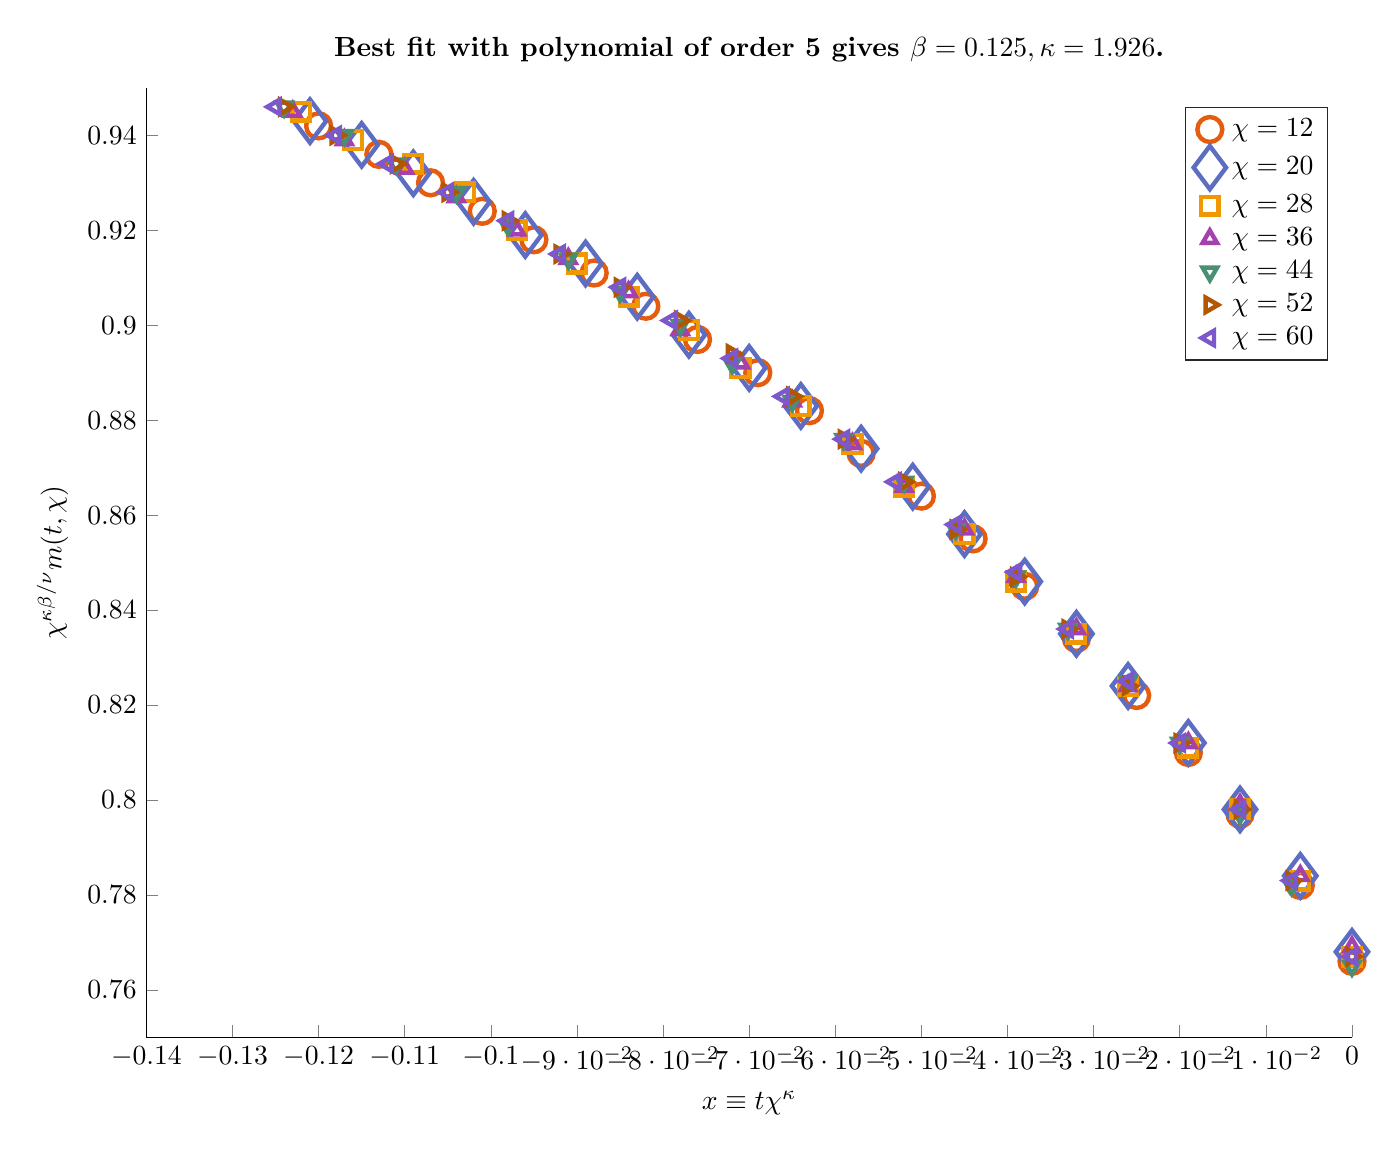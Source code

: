 % This file was created by matlab2tikz.
%
%The latest updates can be retrieved from
%  http://www.mathworks.com/matlabcentral/fileexchange/22022-matlab2tikz-matlab2tikz
%where you can also make suggestions and rate matlab2tikz.
%
\definecolor{mycolor1}{rgb}{0.9,0.36,0.054}%
\definecolor{mycolor2}{rgb}{0.365,0.428,0.758}%
\definecolor{mycolor3}{rgb}{0.945,0.594,0.0}%
\definecolor{mycolor4}{rgb}{0.646,0.253,0.685}%
\definecolor{mycolor5}{rgb}{0.286,0.56,0.451}%
\definecolor{mycolor6}{rgb}{0.7,0.336,0.0}%
\definecolor{mycolor7}{rgb}{0.491,0.345,0.8}%
%
\begin{tikzpicture}

\begin{axis}[%
width=6.028in,
height=4.747in,
at={(1.011in,0.649in)},
scale only axis,
xmin=-0.14,
xmax=0,
xlabel={$x \equiv t \chi^\kappa$},
ymin=0.75,
ymax=0.95,
ylabel={$\chi^{\kappa \beta / \nu} m(t, \chi)$},
axis background/.style={fill=white},
title style={font=\bfseries},
title={Best fit with polynomial of order 5 gives $\beta = 0.125, \kappa =  1.926$.},
axis x line*=bottom,
axis y line*=left,
legend style={legend cell align=left,align=left,draw=white!15!black}
]
\addplot [color=mycolor1,line width=1.6pt,mark size=4.5pt,only marks,mark=o,mark options={solid}]
  table[row sep=crcr]{%
-0.12	0.942\\
-0.113	0.936\\
-0.107	0.93\\
-0.101	0.924\\
-0.095	0.918\\
-0.088	0.911\\
-0.082	0.904\\
-0.076	0.897\\
-0.069	0.89\\
-0.063	0.882\\
-0.057	0.873\\
-0.05	0.864\\
-0.044	0.855\\
-0.038	0.845\\
-0.032	0.834\\
-0.025	0.822\\
-0.019	0.81\\
-0.013	0.797\\
-0.006	0.782\\
0	0.766\\
};
\addlegendentry{$\chi = 12$};

\addplot [color=mycolor2,line width=1.6pt,mark size=7.8pt,only marks,mark=diamond,mark options={solid}]
  table[row sep=crcr]{%
-0.121	0.943\\
-0.115	0.938\\
-0.109	0.932\\
-0.102	0.926\\
-0.096	0.919\\
-0.089	0.913\\
-0.083	0.906\\
-0.077	0.898\\
-0.07	0.891\\
-0.064	0.883\\
-0.057	0.874\\
-0.051	0.866\\
-0.045	0.856\\
-0.038	0.846\\
-0.032	0.835\\
-0.026	0.824\\
-0.019	0.812\\
-0.013	0.798\\
-0.006	0.784\\
0	0.768\\
};
\addlegendentry{$\chi = 20$};

\addplot [color=mycolor3,line width=1.6pt,mark size=3.2pt,only marks,mark=square,mark options={solid}]
  table[row sep=crcr]{%
-0.122	0.945\\
-0.116	0.939\\
-0.109	0.934\\
-0.103	0.928\\
-0.097	0.92\\
-0.09	0.913\\
-0.084	0.906\\
-0.077	0.899\\
-0.071	0.891\\
-0.064	0.883\\
-0.058	0.875\\
-0.052	0.866\\
-0.045	0.856\\
-0.039	0.846\\
-0.032	0.835\\
-0.026	0.824\\
-0.019	0.811\\
-0.013	0.798\\
-0.006	0.783\\
0	0.767\\
};
\addlegendentry{$\chi = 28$};

\addplot [color=mycolor4,line width=1.6pt,mark size=3.0pt,only marks,mark=triangle,mark options={solid}]
  table[row sep=crcr]{%
-0.123	0.945\\
-0.117	0.939\\
-0.11	0.933\\
-0.104	0.927\\
-0.097	0.92\\
-0.091	0.914\\
-0.084	0.907\\
-0.078	0.899\\
-0.071	0.892\\
-0.065	0.884\\
-0.058	0.875\\
-0.052	0.866\\
-0.045	0.857\\
-0.039	0.847\\
-0.032	0.836\\
-0.026	0.824\\
-0.019	0.812\\
-0.013	0.799\\
-0.006	0.784\\
0	0.769\\
};
\addlegendentry{$\chi = 36$};

\addplot [color=mycolor5,line width=1.6pt,mark size=3.0pt,only marks,mark=triangle,mark options={solid,rotate=180}]
  table[row sep=crcr]{%
-0.124	0.946\\
-0.117	0.94\\
-0.111	0.934\\
-0.104	0.928\\
-0.098	0.921\\
-0.091	0.914\\
-0.085	0.907\\
-0.078	0.9\\
-0.072	0.892\\
-0.065	0.884\\
-0.059	0.876\\
-0.052	0.867\\
-0.046	0.857\\
-0.039	0.847\\
-0.033	0.836\\
-0.026	0.825\\
-0.02	0.812\\
-0.013	0.797\\
-0.007	0.782\\
0	0.765\\
};
\addlegendentry{$\chi = 44$};

\addplot [color=mycolor6,line width=1.6pt,mark size=3.0pt,only marks,mark=triangle,mark options={solid,rotate=270}]
  table[row sep=crcr]{%
-0.124	0.946\\
-0.118	0.94\\
-0.111	0.934\\
-0.105	0.928\\
-0.098	0.922\\
-0.092	0.915\\
-0.085	0.908\\
-0.078	0.901\\
-0.072	0.894\\
-0.065	0.885\\
-0.059	0.876\\
-0.052	0.867\\
-0.046	0.857\\
-0.039	0.847\\
-0.033	0.836\\
-0.026	0.824\\
-0.02	0.812\\
-0.013	0.798\\
-0.007	0.783\\
0	0.767\\
};
\addlegendentry{$\chi = 52$};

\addplot [color=mycolor7,line width=1.6pt,mark size=3.0pt,only marks,mark=triangle,mark options={solid,rotate=90}]
  table[row sep=crcr]{%
-0.125	0.946\\
-0.118	0.94\\
-0.112	0.934\\
-0.105	0.928\\
-0.098	0.922\\
-0.092	0.915\\
-0.085	0.908\\
-0.079	0.901\\
-0.072	0.893\\
-0.066	0.885\\
-0.059	0.876\\
-0.053	0.867\\
-0.046	0.858\\
-0.039	0.848\\
-0.033	0.836\\
-0.026	0.825\\
-0.02	0.812\\
-0.013	0.798\\
-0.007	0.783\\
0	0.767\\
};
\addlegendentry{$\chi = 60$};

\end{axis}
\end{tikzpicture}%